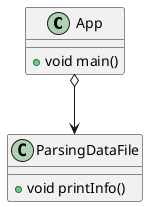 @startuml

'Formatting of the header will happen here'
'Calls to ParsingDataFile in order to print'
class App
{
    +void main()
}

'ParsingDataFile performs the output of the input file'
class ParsingDataFile
{
    'Function'
    +void printInfo()
}

App o--> ParsingDataFile


@enduml
